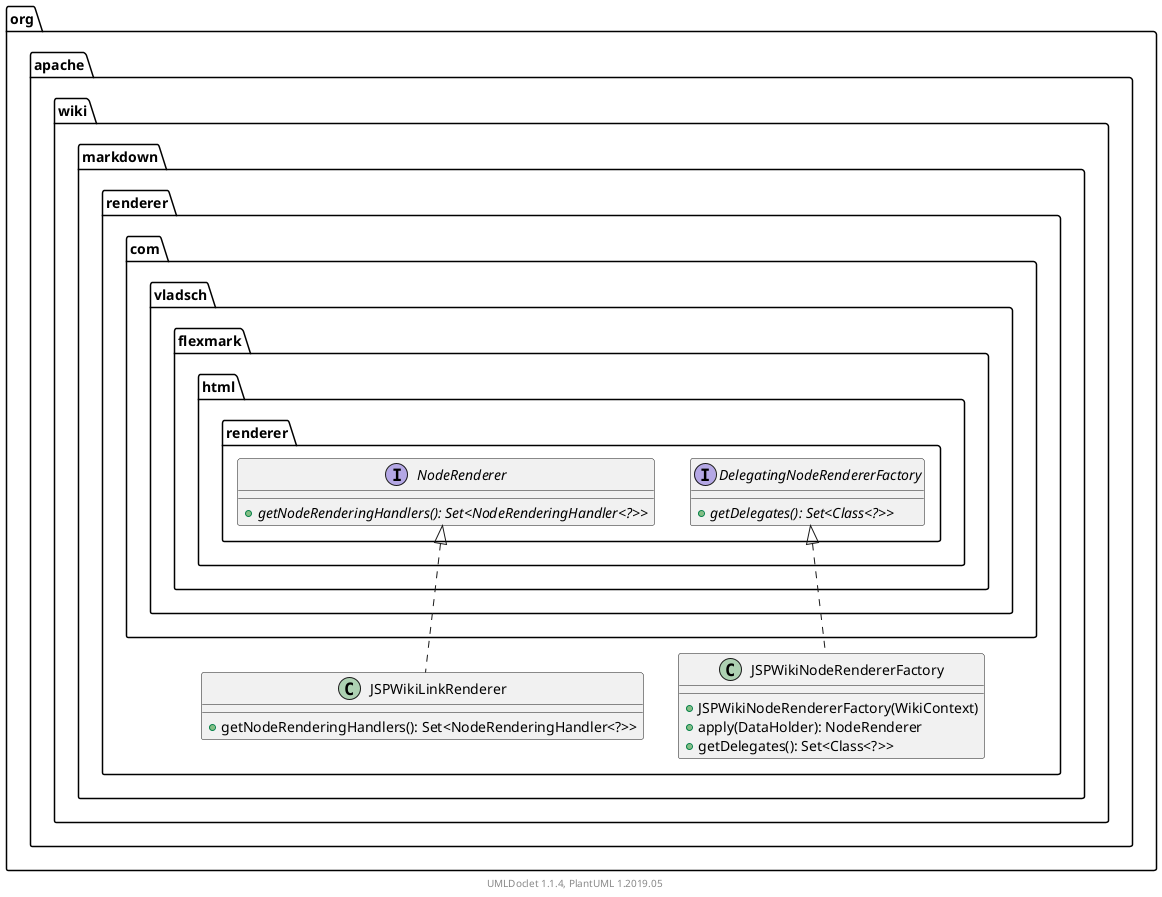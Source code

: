 @startuml

    namespace org.apache.wiki.markdown.renderer {

        class JSPWikiLinkRenderer [[JSPWikiLinkRenderer.html]] {
            +getNodeRenderingHandlers(): Set<NodeRenderingHandler<?>>
        }

        class JSPWikiNodeRendererFactory [[JSPWikiNodeRendererFactory.html]] {
            +JSPWikiNodeRendererFactory(WikiContext)
            +apply(DataHolder): NodeRenderer
            +getDelegates(): Set<Class<?>>
        }

        interface com.vladsch.flexmark.html.renderer.NodeRenderer {
            {abstract} +getNodeRenderingHandlers(): Set<NodeRenderingHandler<?>>
        }
        com.vladsch.flexmark.html.renderer.NodeRenderer <|.. JSPWikiLinkRenderer

        interface com.vladsch.flexmark.html.renderer.DelegatingNodeRendererFactory {
            {abstract} +getDelegates(): Set<Class<?>>
        }
        com.vladsch.flexmark.html.renderer.DelegatingNodeRendererFactory <|.. JSPWikiNodeRendererFactory

    }


    center footer UMLDoclet 1.1.4, PlantUML 1.2019.05
@enduml
